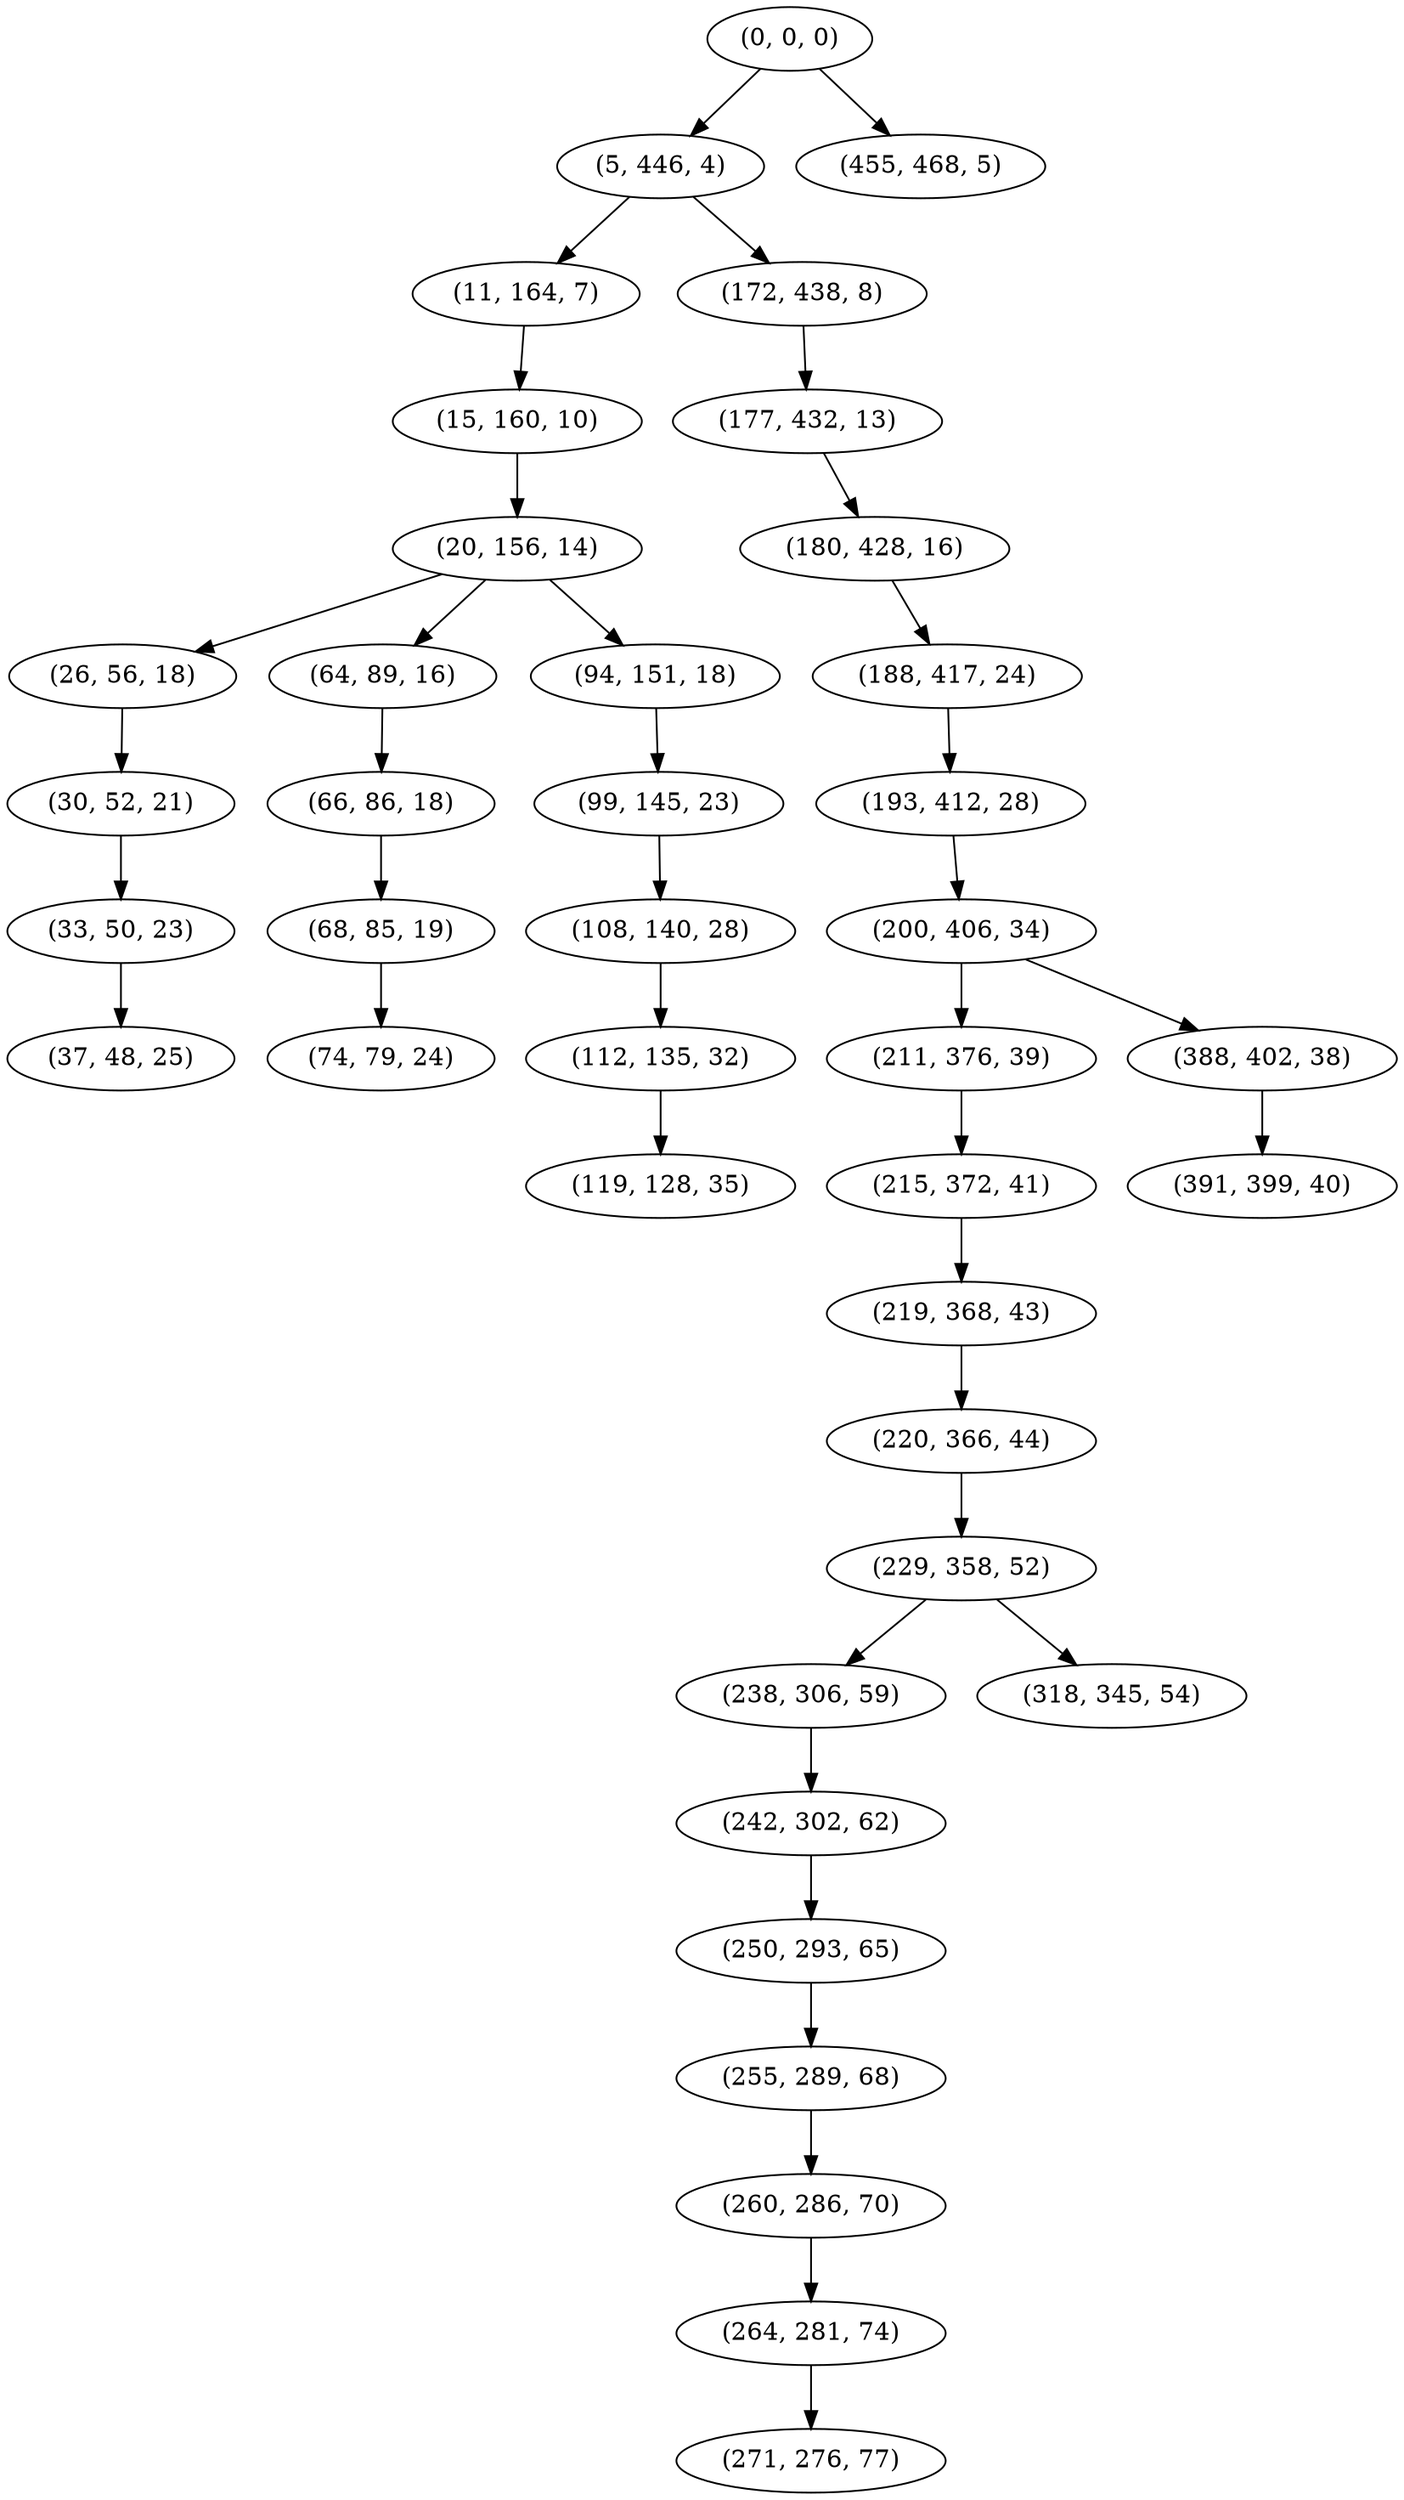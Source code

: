 digraph tree {
    "(0, 0, 0)";
    "(5, 446, 4)";
    "(11, 164, 7)";
    "(15, 160, 10)";
    "(20, 156, 14)";
    "(26, 56, 18)";
    "(30, 52, 21)";
    "(33, 50, 23)";
    "(37, 48, 25)";
    "(64, 89, 16)";
    "(66, 86, 18)";
    "(68, 85, 19)";
    "(74, 79, 24)";
    "(94, 151, 18)";
    "(99, 145, 23)";
    "(108, 140, 28)";
    "(112, 135, 32)";
    "(119, 128, 35)";
    "(172, 438, 8)";
    "(177, 432, 13)";
    "(180, 428, 16)";
    "(188, 417, 24)";
    "(193, 412, 28)";
    "(200, 406, 34)";
    "(211, 376, 39)";
    "(215, 372, 41)";
    "(219, 368, 43)";
    "(220, 366, 44)";
    "(229, 358, 52)";
    "(238, 306, 59)";
    "(242, 302, 62)";
    "(250, 293, 65)";
    "(255, 289, 68)";
    "(260, 286, 70)";
    "(264, 281, 74)";
    "(271, 276, 77)";
    "(318, 345, 54)";
    "(388, 402, 38)";
    "(391, 399, 40)";
    "(455, 468, 5)";
    "(0, 0, 0)" -> "(5, 446, 4)";
    "(0, 0, 0)" -> "(455, 468, 5)";
    "(5, 446, 4)" -> "(11, 164, 7)";
    "(5, 446, 4)" -> "(172, 438, 8)";
    "(11, 164, 7)" -> "(15, 160, 10)";
    "(15, 160, 10)" -> "(20, 156, 14)";
    "(20, 156, 14)" -> "(26, 56, 18)";
    "(20, 156, 14)" -> "(64, 89, 16)";
    "(20, 156, 14)" -> "(94, 151, 18)";
    "(26, 56, 18)" -> "(30, 52, 21)";
    "(30, 52, 21)" -> "(33, 50, 23)";
    "(33, 50, 23)" -> "(37, 48, 25)";
    "(64, 89, 16)" -> "(66, 86, 18)";
    "(66, 86, 18)" -> "(68, 85, 19)";
    "(68, 85, 19)" -> "(74, 79, 24)";
    "(94, 151, 18)" -> "(99, 145, 23)";
    "(99, 145, 23)" -> "(108, 140, 28)";
    "(108, 140, 28)" -> "(112, 135, 32)";
    "(112, 135, 32)" -> "(119, 128, 35)";
    "(172, 438, 8)" -> "(177, 432, 13)";
    "(177, 432, 13)" -> "(180, 428, 16)";
    "(180, 428, 16)" -> "(188, 417, 24)";
    "(188, 417, 24)" -> "(193, 412, 28)";
    "(193, 412, 28)" -> "(200, 406, 34)";
    "(200, 406, 34)" -> "(211, 376, 39)";
    "(200, 406, 34)" -> "(388, 402, 38)";
    "(211, 376, 39)" -> "(215, 372, 41)";
    "(215, 372, 41)" -> "(219, 368, 43)";
    "(219, 368, 43)" -> "(220, 366, 44)";
    "(220, 366, 44)" -> "(229, 358, 52)";
    "(229, 358, 52)" -> "(238, 306, 59)";
    "(229, 358, 52)" -> "(318, 345, 54)";
    "(238, 306, 59)" -> "(242, 302, 62)";
    "(242, 302, 62)" -> "(250, 293, 65)";
    "(250, 293, 65)" -> "(255, 289, 68)";
    "(255, 289, 68)" -> "(260, 286, 70)";
    "(260, 286, 70)" -> "(264, 281, 74)";
    "(264, 281, 74)" -> "(271, 276, 77)";
    "(388, 402, 38)" -> "(391, 399, 40)";
}
